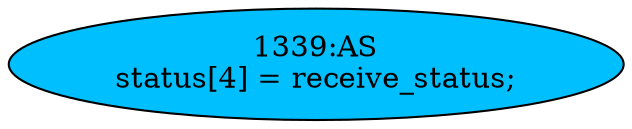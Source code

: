 strict digraph "" {
	node [label="\N"];
	"1339:AS"	 [ast="<pyverilog.vparser.ast.Assign object at 0x7fd773257c50>",
		def_var="['status']",
		fillcolor=deepskyblue,
		label="1339:AS
status[4] = receive_status;",
		statements="[]",
		style=filled,
		typ=Assign,
		use_var="['receive_status']"];
}
